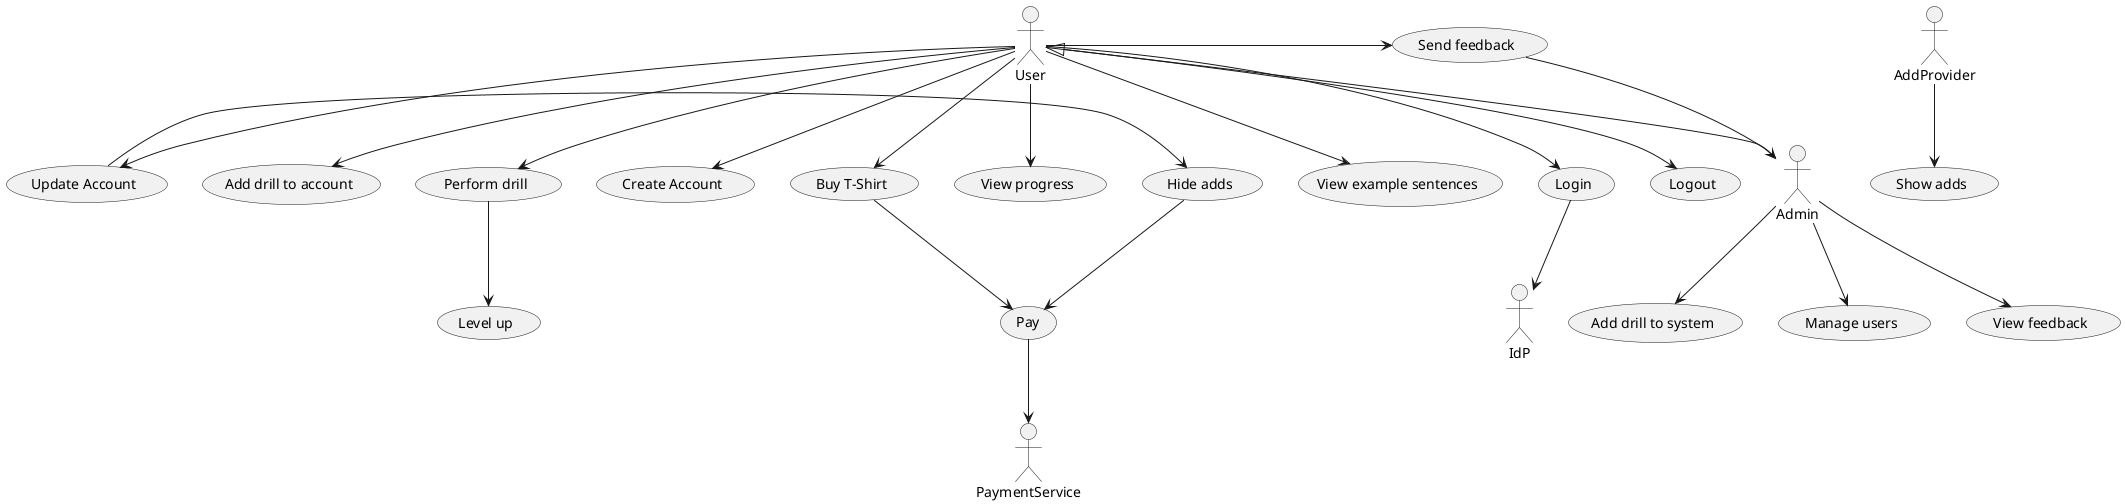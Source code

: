 @startuml

:User: as user
:Admin: as admin
:IdP: as idp
:AddProvider: as ads
:PaymentService: as pay_service

(Login) as login
(Logout) as logout
(Create Account) as create_acc
(Update Account) as update_acc
(Add drill to system) as add_drill
(Add drill to account) as choose_drill
(Manage users) as manage_users
(View progress) as view_prog
(Perform drill) as perform_drill
(View example sentences) as view_example
(Level up) as level_up
(Hide adds) as hide_adds
(Pay) as pay
(Show adds) as show_adds
(Send feedback) as feedback
(View feedback) as view_feedback
(Buy T-Shirt) as tshirt

user <|-- admin
user --> login
user --> logout
login --> idp
admin --> add_drill
admin --> manage_users
admin --> view_feedback
ads --> show_adds
user -> feedback
feedback --> admin
user --> update_acc
user --> create_acc
user --> choose_drill
user --> view_prog
user --> perform_drill 
perform_drill --> level_up
user --> view_example
update_acc -> hide_adds
hide_adds --> pay
pay --> pay_service
user --> tshirt
tshirt --> pay



@enduml